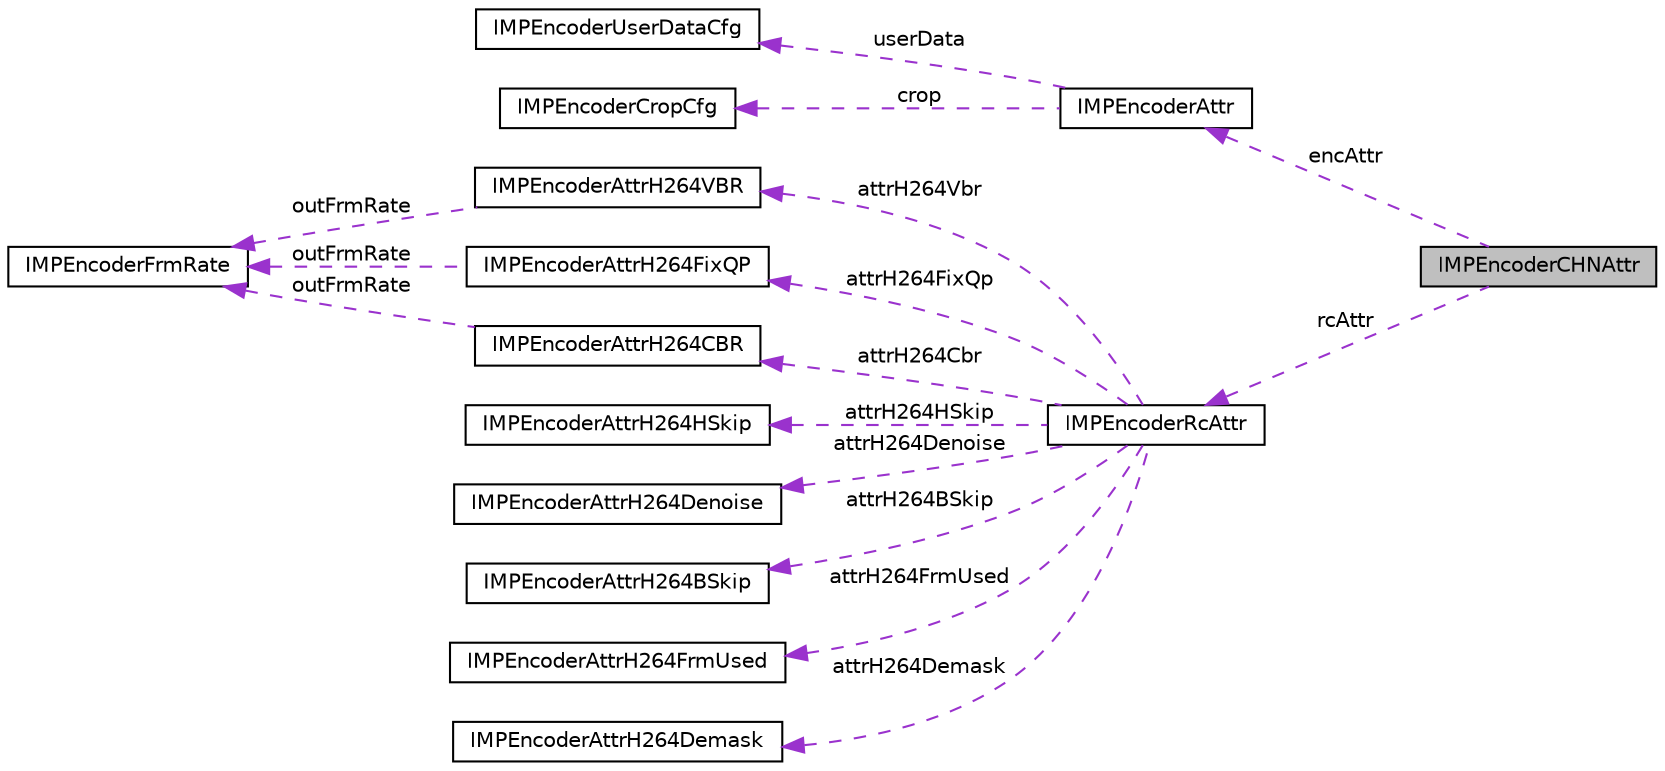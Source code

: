 digraph "IMPEncoderCHNAttr"
{
  edge [fontname="Helvetica",fontsize="10",labelfontname="Helvetica",labelfontsize="10"];
  node [fontname="Helvetica",fontsize="10",shape=record];
  rankdir="LR";
  Node1 [label="IMPEncoderCHNAttr",height=0.2,width=0.4,color="black", fillcolor="grey75", style="filled", fontcolor="black"];
  Node2 -> Node1 [dir="back",color="darkorchid3",fontsize="10",style="dashed",label=" encAttr" ,fontname="Helvetica"];
  Node2 [label="IMPEncoderAttr",height=0.2,width=0.4,color="black", fillcolor="white", style="filled",URL="$structIMPEncoderAttr.html"];
  Node3 -> Node2 [dir="back",color="darkorchid3",fontsize="10",style="dashed",label=" userData" ,fontname="Helvetica"];
  Node3 [label="IMPEncoderUserDataCfg",height=0.2,width=0.4,color="black", fillcolor="white", style="filled",URL="$structIMPEncoderUserDataCfg.html"];
  Node4 -> Node2 [dir="back",color="darkorchid3",fontsize="10",style="dashed",label=" crop" ,fontname="Helvetica"];
  Node4 [label="IMPEncoderCropCfg",height=0.2,width=0.4,color="black", fillcolor="white", style="filled",URL="$structIMPEncoderCropCfg.html"];
  Node5 -> Node1 [dir="back",color="darkorchid3",fontsize="10",style="dashed",label=" rcAttr" ,fontname="Helvetica"];
  Node5 [label="IMPEncoderRcAttr",height=0.2,width=0.4,color="black", fillcolor="white", style="filled",URL="$structIMPEncoderRcAttr.html"];
  Node6 -> Node5 [dir="back",color="darkorchid3",fontsize="10",style="dashed",label=" attrH264Vbr" ,fontname="Helvetica"];
  Node6 [label="IMPEncoderAttrH264VBR",height=0.2,width=0.4,color="black", fillcolor="white", style="filled",URL="$structIMPEncoderAttrH264VBR.html"];
  Node7 -> Node6 [dir="back",color="darkorchid3",fontsize="10",style="dashed",label=" outFrmRate" ,fontname="Helvetica"];
  Node7 [label="IMPEncoderFrmRate",height=0.2,width=0.4,color="black", fillcolor="white", style="filled",URL="$structIMPEncoderFrmRate.html"];
  Node8 -> Node5 [dir="back",color="darkorchid3",fontsize="10",style="dashed",label=" attrH264HSkip" ,fontname="Helvetica"];
  Node8 [label="IMPEncoderAttrH264HSkip",height=0.2,width=0.4,color="black", fillcolor="white", style="filled",URL="$structIMPEncoderAttrH264HSkip.html"];
  Node9 -> Node5 [dir="back",color="darkorchid3",fontsize="10",style="dashed",label=" attrH264Denoise" ,fontname="Helvetica"];
  Node9 [label="IMPEncoderAttrH264Denoise",height=0.2,width=0.4,color="black", fillcolor="white", style="filled",URL="$structIMPEncoderAttrH264Denoise.html"];
  Node10 -> Node5 [dir="back",color="darkorchid3",fontsize="10",style="dashed",label=" attrH264BSkip" ,fontname="Helvetica"];
  Node10 [label="IMPEncoderAttrH264BSkip",height=0.2,width=0.4,color="black", fillcolor="white", style="filled",URL="$structIMPEncoderAttrH264BSkip.html"];
  Node11 -> Node5 [dir="back",color="darkorchid3",fontsize="10",style="dashed",label=" attrH264FixQp" ,fontname="Helvetica"];
  Node11 [label="IMPEncoderAttrH264FixQP",height=0.2,width=0.4,color="black", fillcolor="white", style="filled",URL="$structIMPEncoderAttrH264FixQP.html"];
  Node7 -> Node11 [dir="back",color="darkorchid3",fontsize="10",style="dashed",label=" outFrmRate" ,fontname="Helvetica"];
  Node12 -> Node5 [dir="back",color="darkorchid3",fontsize="10",style="dashed",label=" attrH264FrmUsed" ,fontname="Helvetica"];
  Node12 [label="IMPEncoderAttrH264FrmUsed",height=0.2,width=0.4,color="black", fillcolor="white", style="filled",URL="$structIMPEncoderAttrH264FrmUsed.html"];
  Node13 -> Node5 [dir="back",color="darkorchid3",fontsize="10",style="dashed",label=" attrH264Cbr" ,fontname="Helvetica"];
  Node13 [label="IMPEncoderAttrH264CBR",height=0.2,width=0.4,color="black", fillcolor="white", style="filled",URL="$structIMPEncoderAttrH264CBR.html"];
  Node7 -> Node13 [dir="back",color="darkorchid3",fontsize="10",style="dashed",label=" outFrmRate" ,fontname="Helvetica"];
  Node14 -> Node5 [dir="back",color="darkorchid3",fontsize="10",style="dashed",label=" attrH264Demask" ,fontname="Helvetica"];
  Node14 [label="IMPEncoderAttrH264Demask",height=0.2,width=0.4,color="black", fillcolor="white", style="filled",URL="$structIMPEncoderAttrH264Demask.html"];
}
